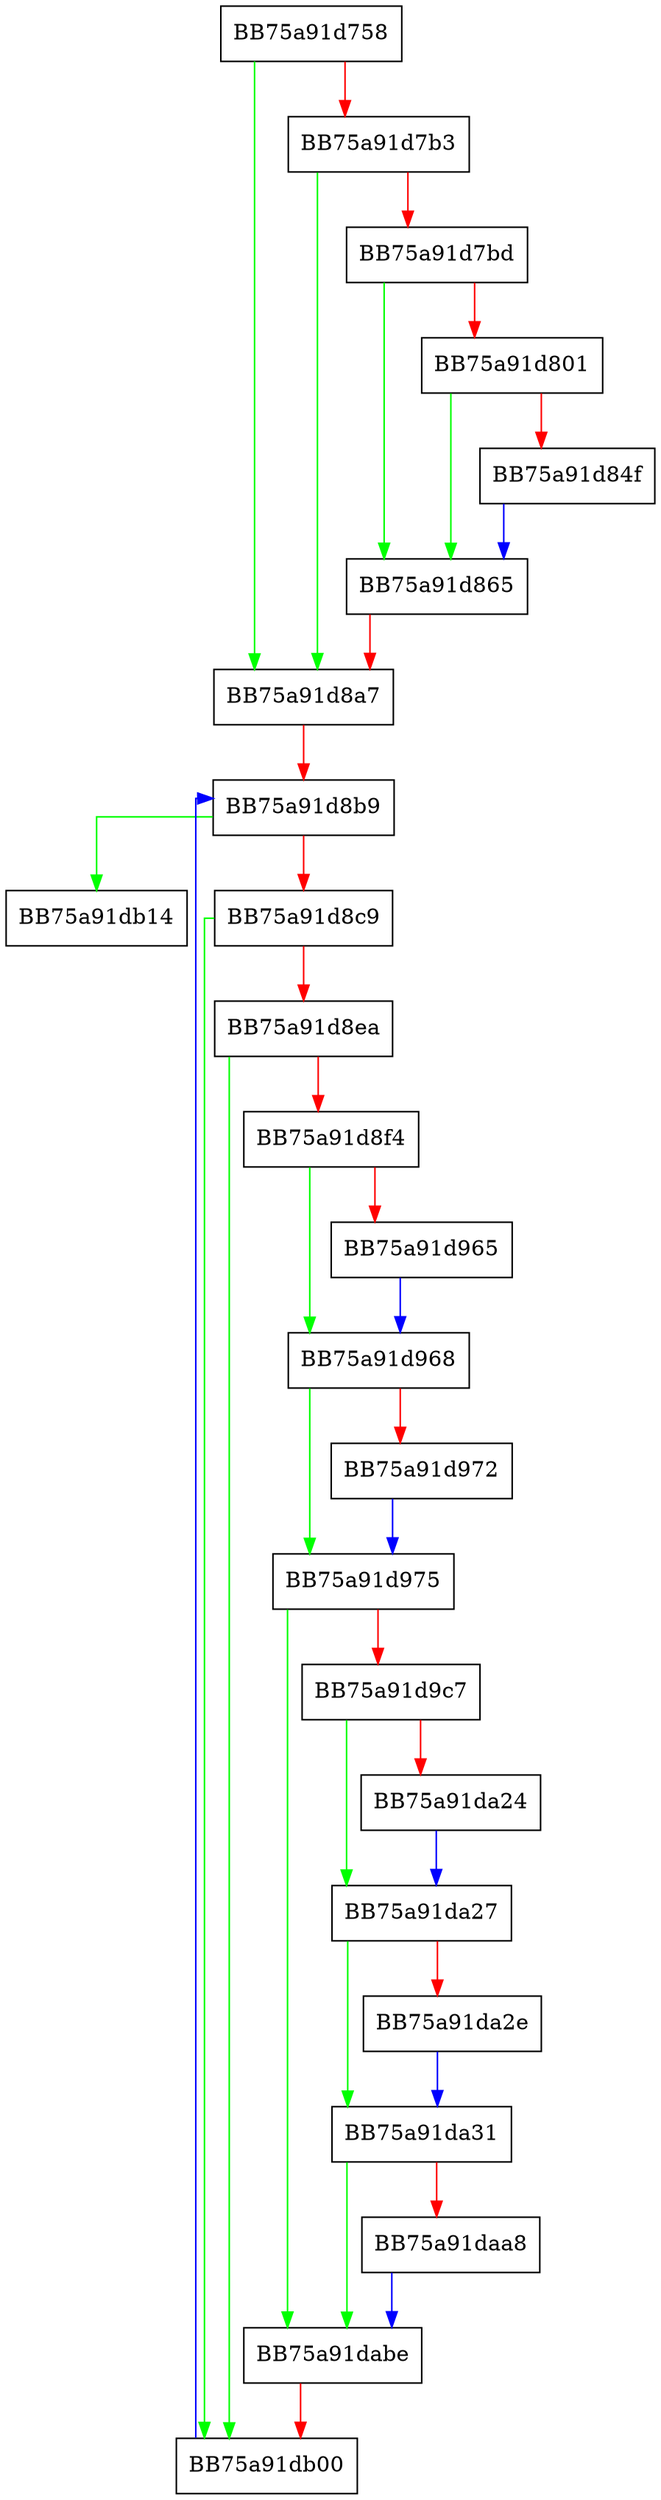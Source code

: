 digraph _print_proc_config_stats {
  node [shape="box"];
  graph [splines=ortho];
  BB75a91d758 -> BB75a91d8a7 [color="green"];
  BB75a91d758 -> BB75a91d7b3 [color="red"];
  BB75a91d7b3 -> BB75a91d8a7 [color="green"];
  BB75a91d7b3 -> BB75a91d7bd [color="red"];
  BB75a91d7bd -> BB75a91d865 [color="green"];
  BB75a91d7bd -> BB75a91d801 [color="red"];
  BB75a91d801 -> BB75a91d865 [color="green"];
  BB75a91d801 -> BB75a91d84f [color="red"];
  BB75a91d84f -> BB75a91d865 [color="blue"];
  BB75a91d865 -> BB75a91d8a7 [color="red"];
  BB75a91d8a7 -> BB75a91d8b9 [color="red"];
  BB75a91d8b9 -> BB75a91db14 [color="green"];
  BB75a91d8b9 -> BB75a91d8c9 [color="red"];
  BB75a91d8c9 -> BB75a91db00 [color="green"];
  BB75a91d8c9 -> BB75a91d8ea [color="red"];
  BB75a91d8ea -> BB75a91db00 [color="green"];
  BB75a91d8ea -> BB75a91d8f4 [color="red"];
  BB75a91d8f4 -> BB75a91d968 [color="green"];
  BB75a91d8f4 -> BB75a91d965 [color="red"];
  BB75a91d965 -> BB75a91d968 [color="blue"];
  BB75a91d968 -> BB75a91d975 [color="green"];
  BB75a91d968 -> BB75a91d972 [color="red"];
  BB75a91d972 -> BB75a91d975 [color="blue"];
  BB75a91d975 -> BB75a91dabe [color="green"];
  BB75a91d975 -> BB75a91d9c7 [color="red"];
  BB75a91d9c7 -> BB75a91da27 [color="green"];
  BB75a91d9c7 -> BB75a91da24 [color="red"];
  BB75a91da24 -> BB75a91da27 [color="blue"];
  BB75a91da27 -> BB75a91da31 [color="green"];
  BB75a91da27 -> BB75a91da2e [color="red"];
  BB75a91da2e -> BB75a91da31 [color="blue"];
  BB75a91da31 -> BB75a91dabe [color="green"];
  BB75a91da31 -> BB75a91daa8 [color="red"];
  BB75a91daa8 -> BB75a91dabe [color="blue"];
  BB75a91dabe -> BB75a91db00 [color="red"];
  BB75a91db00 -> BB75a91d8b9 [color="blue"];
}